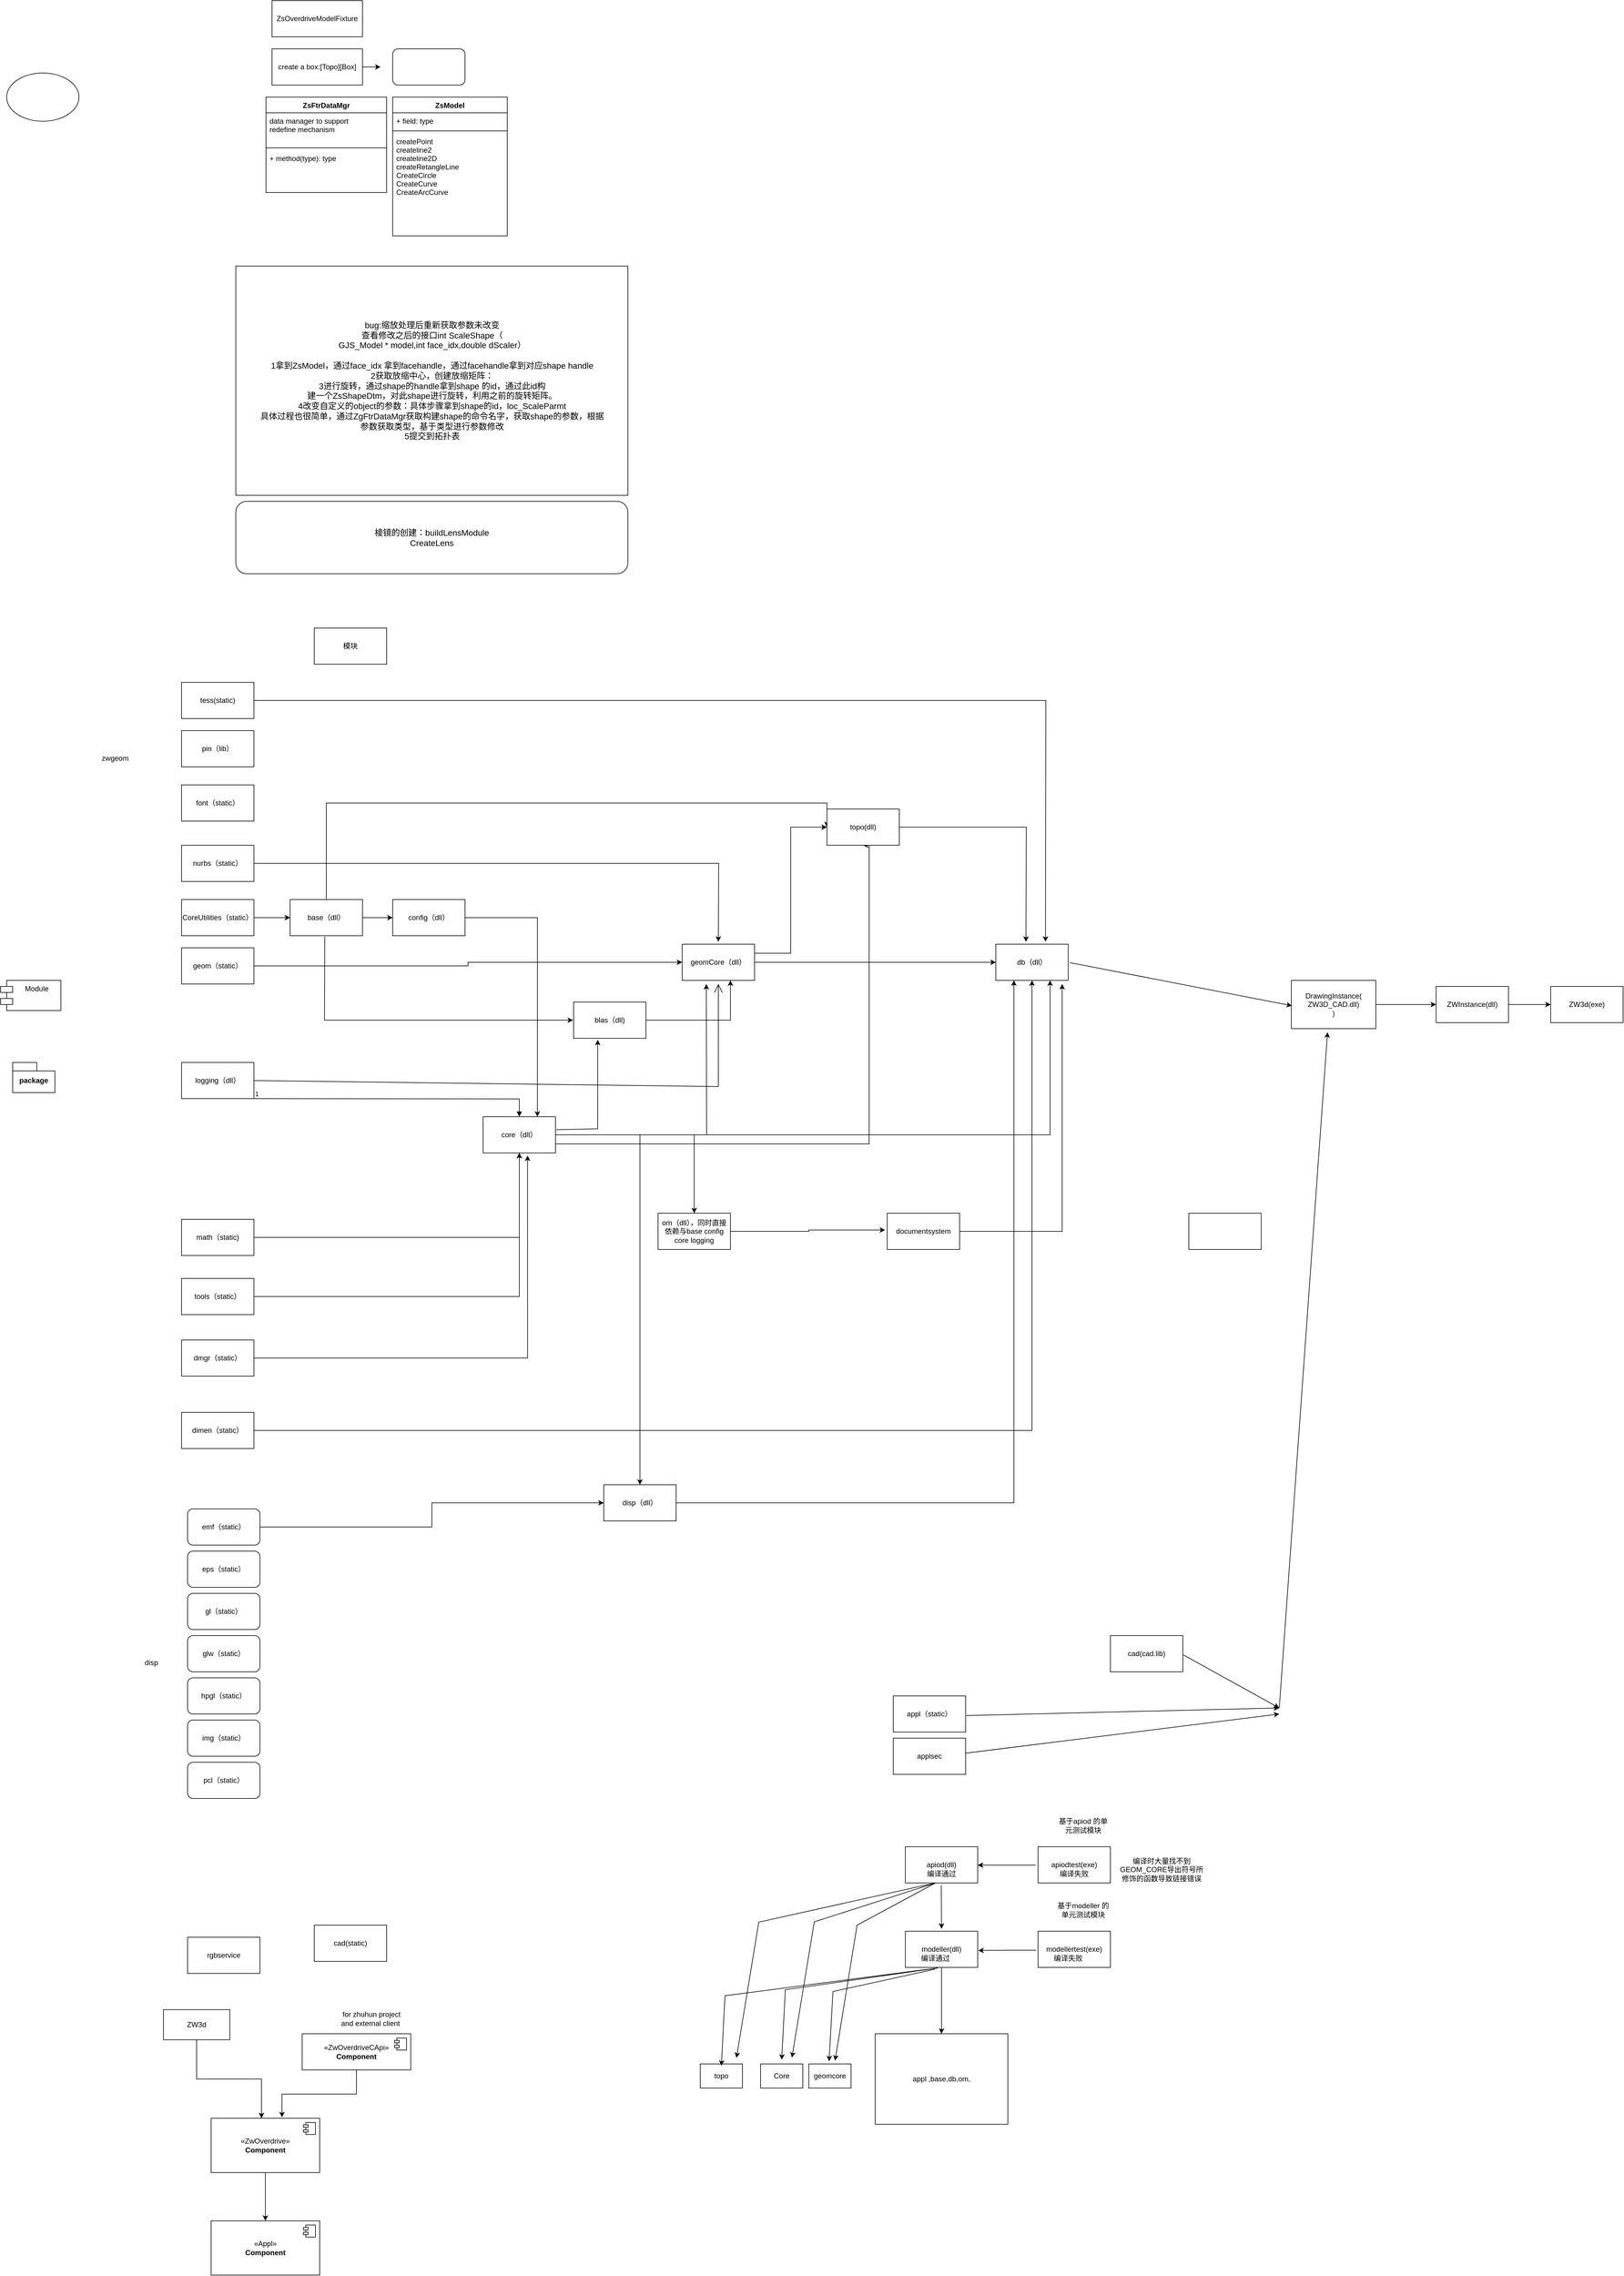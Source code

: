 <mxfile version="26.0.6">
  <diagram name="第 1 页" id="-1O_J7gIZjRPPeXsD_oY">
    <mxGraphModel dx="1877" dy="618" grid="1" gridSize="10" guides="1" tooltips="1" connect="0" arrows="1" fold="1" page="1" pageScale="1" pageWidth="827" pageHeight="1169" math="0" shadow="0">
      <root>
        <mxCell id="0" />
        <mxCell id="1" parent="0" />
        <mxCell id="vMeQBEV2MEf8IKoleRE7-1" value="ZsOverdriveModelFixture" style="rounded=0;whiteSpace=wrap;html=1;" parent="1" vertex="1">
          <mxGeometry x="90" y="160" width="150" height="60" as="geometry" />
        </mxCell>
        <mxCell id="vMeQBEV2MEf8IKoleRE7-3" style="edgeStyle=orthogonalEdgeStyle;rounded=0;orthogonalLoop=1;jettySize=auto;html=1;" parent="1" source="vMeQBEV2MEf8IKoleRE7-2" edge="1">
          <mxGeometry relative="1" as="geometry">
            <mxPoint x="270" y="270" as="targetPoint" />
          </mxGeometry>
        </mxCell>
        <mxCell id="vMeQBEV2MEf8IKoleRE7-2" value="create a box:[Topo][Box]" style="rounded=0;whiteSpace=wrap;html=1;" parent="1" vertex="1">
          <mxGeometry x="90" y="240" width="150" height="60" as="geometry" />
        </mxCell>
        <mxCell id="vMeQBEV2MEf8IKoleRE7-4" value="" style="rounded=1;whiteSpace=wrap;html=1;" parent="1" vertex="1">
          <mxGeometry x="290" y="240" width="120" height="60" as="geometry" />
        </mxCell>
        <mxCell id="vMeQBEV2MEf8IKoleRE7-5" value="ZsModel" style="swimlane;fontStyle=1;align=center;verticalAlign=top;childLayout=stackLayout;horizontal=1;startSize=26;horizontalStack=0;resizeParent=1;resizeParentMax=0;resizeLast=0;collapsible=1;marginBottom=0;" parent="1" vertex="1">
          <mxGeometry x="290" y="320" width="190" height="230" as="geometry" />
        </mxCell>
        <mxCell id="vMeQBEV2MEf8IKoleRE7-6" value="+ field: type" style="text;strokeColor=none;fillColor=none;align=left;verticalAlign=top;spacingLeft=4;spacingRight=4;overflow=hidden;rotatable=0;points=[[0,0.5],[1,0.5]];portConstraint=eastwest;" parent="vMeQBEV2MEf8IKoleRE7-5" vertex="1">
          <mxGeometry y="26" width="190" height="26" as="geometry" />
        </mxCell>
        <mxCell id="vMeQBEV2MEf8IKoleRE7-7" value="" style="line;strokeWidth=1;fillColor=none;align=left;verticalAlign=middle;spacingTop=-1;spacingLeft=3;spacingRight=3;rotatable=0;labelPosition=right;points=[];portConstraint=eastwest;strokeColor=inherit;" parent="vMeQBEV2MEf8IKoleRE7-5" vertex="1">
          <mxGeometry y="52" width="190" height="8" as="geometry" />
        </mxCell>
        <mxCell id="vMeQBEV2MEf8IKoleRE7-8" value="createPoint&#xa;createline2&#xa;createline2D&#xa;createRetangleLine&#xa;CreateCircle&#xa;CreateCurve&#xa;CreateArcCurve&#xa;" style="text;strokeColor=none;fillColor=none;align=left;verticalAlign=top;spacingLeft=4;spacingRight=4;overflow=hidden;rotatable=0;points=[[0,0.5],[1,0.5]];portConstraint=eastwest;" parent="vMeQBEV2MEf8IKoleRE7-5" vertex="1">
          <mxGeometry y="60" width="190" height="170" as="geometry" />
        </mxCell>
        <mxCell id="yt1u8nISmuahpV6TqOAQ-1" value="ZsFtrDataMgr" style="swimlane;fontStyle=1;align=center;verticalAlign=top;childLayout=stackLayout;horizontal=1;startSize=26;horizontalStack=0;resizeParent=1;resizeParentMax=0;resizeLast=0;collapsible=1;marginBottom=0;" parent="1" vertex="1">
          <mxGeometry x="80" y="320" width="200" height="158" as="geometry" />
        </mxCell>
        <mxCell id="yt1u8nISmuahpV6TqOAQ-2" value="data manager to support &#xa;redefine mechanism" style="text;strokeColor=none;fillColor=none;align=left;verticalAlign=top;spacingLeft=4;spacingRight=4;overflow=hidden;rotatable=0;points=[[0,0.5],[1,0.5]];portConstraint=eastwest;" parent="yt1u8nISmuahpV6TqOAQ-1" vertex="1">
          <mxGeometry y="26" width="200" height="54" as="geometry" />
        </mxCell>
        <mxCell id="yt1u8nISmuahpV6TqOAQ-3" value="" style="line;strokeWidth=1;fillColor=none;align=left;verticalAlign=middle;spacingTop=-1;spacingLeft=3;spacingRight=3;rotatable=0;labelPosition=right;points=[];portConstraint=eastwest;strokeColor=inherit;" parent="yt1u8nISmuahpV6TqOAQ-1" vertex="1">
          <mxGeometry y="80" width="200" height="8" as="geometry" />
        </mxCell>
        <mxCell id="yt1u8nISmuahpV6TqOAQ-4" value="+ method(type): type" style="text;strokeColor=none;fillColor=none;align=left;verticalAlign=top;spacingLeft=4;spacingRight=4;overflow=hidden;rotatable=0;points=[[0,0.5],[1,0.5]];portConstraint=eastwest;" parent="yt1u8nISmuahpV6TqOAQ-1" vertex="1">
          <mxGeometry y="88" width="200" height="70" as="geometry" />
        </mxCell>
        <mxCell id="yt1u8nISmuahpV6TqOAQ-5" value="&lt;font style=&quot;font-size: 14px;&quot;&gt;bug:缩放处理后重新获取参数未改变&lt;br&gt;查看修改之后的接口int ScaleShape（&lt;br&gt;GJS_Model * model,int face_idx,double dScaler）&lt;br&gt;&lt;br&gt;1拿到ZsModel，通过face_idx 拿到facehandle，通过facehandle拿到对应shape handle&lt;br&gt;2获取放缩中心，创建放缩矩阵：&lt;br&gt;3进行旋转，通过shape的handle拿到shape 的id，通过此id构&lt;br&gt;建一个ZsShapeDtm，对此shape进行旋转，利用之前的旋转矩阵。&lt;br&gt;4改变自定义的object的参数：具体步骤拿到shape的id，loc_ScaleParmt&lt;br&gt;具体过程也很简单，通过ZgFtrDataMgr获取构建shape的命令名字，获取shape的参数，根据&lt;br&gt;参数获取类型，基于类型进行参数修改&lt;br&gt;5提交到拓扑表&lt;br&gt;&lt;/font&gt;" style="html=1;" parent="1" vertex="1">
          <mxGeometry x="30" y="600" width="650" height="380" as="geometry" />
        </mxCell>
        <mxCell id="yt1u8nISmuahpV6TqOAQ-6" value="棱镜的创建：buildLensModule&lt;br&gt;CreateLens" style="rounded=1;whiteSpace=wrap;html=1;fontSize=14;" parent="1" vertex="1">
          <mxGeometry x="30" y="990" width="650" height="120" as="geometry" />
        </mxCell>
        <mxCell id="h8vXZWkIKEI4oMdLuwox-1" value="模块" style="rounded=0;whiteSpace=wrap;html=1;" parent="1" vertex="1">
          <mxGeometry x="160" y="1200" width="120" height="60" as="geometry" />
        </mxCell>
        <mxCell id="h8vXZWkIKEI4oMdLuwox-2" value="logging（dll）" style="rounded=0;whiteSpace=wrap;html=1;" parent="1" vertex="1">
          <mxGeometry x="-60" y="1920" width="120" height="60" as="geometry" />
        </mxCell>
        <mxCell id="h8vXZWkIKEI4oMdLuwox-41" style="edgeStyle=orthogonalEdgeStyle;rounded=0;orthogonalLoop=1;jettySize=auto;html=1;exitX=1;exitY=0.5;exitDx=0;exitDy=0;" parent="1" source="h8vXZWkIKEI4oMdLuwox-5" edge="1">
          <mxGeometry relative="1" as="geometry">
            <mxPoint x="830" y="1720" as="targetPoint" />
          </mxGeometry>
        </mxCell>
        <mxCell id="h8vXZWkIKEI4oMdLuwox-5" value="nurbs（static）" style="rounded=0;whiteSpace=wrap;html=1;" parent="1" vertex="1">
          <mxGeometry x="-60" y="1560" width="120" height="60" as="geometry" />
        </mxCell>
        <mxCell id="h8vXZWkIKEI4oMdLuwox-8" value="" style="edgeStyle=orthogonalEdgeStyle;rounded=0;orthogonalLoop=1;jettySize=auto;html=1;" parent="1" source="h8vXZWkIKEI4oMdLuwox-6" target="h8vXZWkIKEI4oMdLuwox-7" edge="1">
          <mxGeometry relative="1" as="geometry" />
        </mxCell>
        <mxCell id="h8vXZWkIKEI4oMdLuwox-6" value="CoreUtilities（static）" style="rounded=0;whiteSpace=wrap;html=1;" parent="1" vertex="1">
          <mxGeometry x="-60" y="1650" width="120" height="60" as="geometry" />
        </mxCell>
        <mxCell id="h8vXZWkIKEI4oMdLuwox-33" value="" style="edgeStyle=orthogonalEdgeStyle;rounded=0;orthogonalLoop=1;jettySize=auto;html=1;" parent="1" source="h8vXZWkIKEI4oMdLuwox-7" target="h8vXZWkIKEI4oMdLuwox-28" edge="1">
          <mxGeometry relative="1" as="geometry" />
        </mxCell>
        <mxCell id="WD0VOLjLb8rx63cyiyeR-31" style="edgeStyle=orthogonalEdgeStyle;rounded=0;orthogonalLoop=1;jettySize=auto;html=1;exitX=0.5;exitY=0;exitDx=0;exitDy=0;entryX=0;entryY=0.5;entryDx=0;entryDy=0;" parent="1" source="h8vXZWkIKEI4oMdLuwox-7" target="WD0VOLjLb8rx63cyiyeR-27" edge="1">
          <mxGeometry relative="1" as="geometry">
            <Array as="points">
              <mxPoint x="180" y="1490" />
              <mxPoint x="1010" y="1490" />
            </Array>
          </mxGeometry>
        </mxCell>
        <mxCell id="h8vXZWkIKEI4oMdLuwox-7" value="base（dll）" style="rounded=0;whiteSpace=wrap;html=1;" parent="1" vertex="1">
          <mxGeometry x="120" y="1650" width="120" height="60" as="geometry" />
        </mxCell>
        <mxCell id="h8vXZWkIKEI4oMdLuwox-20" value="" style="edgeStyle=orthogonalEdgeStyle;rounded=0;orthogonalLoop=1;jettySize=auto;html=1;" parent="1" source="h8vXZWkIKEI4oMdLuwox-9" target="h8vXZWkIKEI4oMdLuwox-19" edge="1">
          <mxGeometry relative="1" as="geometry" />
        </mxCell>
        <mxCell id="h8vXZWkIKEI4oMdLuwox-9" value="math（static)" style="rounded=0;whiteSpace=wrap;html=1;" parent="1" vertex="1">
          <mxGeometry x="-60" y="2180" width="120" height="60" as="geometry" />
        </mxCell>
        <mxCell id="h8vXZWkIKEI4oMdLuwox-22" value="" style="edgeStyle=orthogonalEdgeStyle;rounded=0;orthogonalLoop=1;jettySize=auto;html=1;entryX=0.5;entryY=1;entryDx=0;entryDy=0;" parent="1" source="h8vXZWkIKEI4oMdLuwox-10" target="h8vXZWkIKEI4oMdLuwox-19" edge="1">
          <mxGeometry relative="1" as="geometry">
            <mxPoint x="210" y="2130" as="targetPoint" />
          </mxGeometry>
        </mxCell>
        <mxCell id="h8vXZWkIKEI4oMdLuwox-10" value="tools（static）" style="rounded=0;whiteSpace=wrap;html=1;" parent="1" vertex="1">
          <mxGeometry x="-60" y="2278" width="120" height="60" as="geometry" />
        </mxCell>
        <mxCell id="h8vXZWkIKEI4oMdLuwox-24" value="" style="edgeStyle=orthogonalEdgeStyle;rounded=0;orthogonalLoop=1;jettySize=auto;html=1;entryX=0.614;entryY=1.071;entryDx=0;entryDy=0;entryPerimeter=0;" parent="1" source="h8vXZWkIKEI4oMdLuwox-11" target="h8vXZWkIKEI4oMdLuwox-19" edge="1">
          <mxGeometry relative="1" as="geometry">
            <mxPoint x="520" y="2100" as="targetPoint" />
          </mxGeometry>
        </mxCell>
        <mxCell id="h8vXZWkIKEI4oMdLuwox-11" value="dmgr（static）" style="rounded=0;whiteSpace=wrap;html=1;" parent="1" vertex="1">
          <mxGeometry x="-60" y="2380" width="120" height="60" as="geometry" />
        </mxCell>
        <mxCell id="h8vXZWkIKEI4oMdLuwox-37" value="" style="edgeStyle=orthogonalEdgeStyle;rounded=0;orthogonalLoop=1;jettySize=auto;html=1;entryX=0;entryY=0.5;entryDx=0;entryDy=0;" parent="1" source="h8vXZWkIKEI4oMdLuwox-12" target="h8vXZWkIKEI4oMdLuwox-13" edge="1">
          <mxGeometry relative="1" as="geometry">
            <mxPoint x="140" y="1760" as="targetPoint" />
          </mxGeometry>
        </mxCell>
        <mxCell id="h8vXZWkIKEI4oMdLuwox-12" value="geom（static）" style="rounded=0;whiteSpace=wrap;html=1;" parent="1" vertex="1">
          <mxGeometry x="-60" y="1730" width="120" height="60" as="geometry" />
        </mxCell>
        <mxCell id="WD0VOLjLb8rx63cyiyeR-4" value="" style="edgeStyle=orthogonalEdgeStyle;rounded=0;orthogonalLoop=1;jettySize=auto;html=1;" parent="1" source="h8vXZWkIKEI4oMdLuwox-13" target="WD0VOLjLb8rx63cyiyeR-3" edge="1">
          <mxGeometry relative="1" as="geometry" />
        </mxCell>
        <mxCell id="WD0VOLjLb8rx63cyiyeR-30" style="edgeStyle=orthogonalEdgeStyle;rounded=0;orthogonalLoop=1;jettySize=auto;html=1;exitX=1;exitY=0.25;exitDx=0;exitDy=0;entryX=0;entryY=0.5;entryDx=0;entryDy=0;" parent="1" source="h8vXZWkIKEI4oMdLuwox-13" target="WD0VOLjLb8rx63cyiyeR-27" edge="1">
          <mxGeometry relative="1" as="geometry" />
        </mxCell>
        <mxCell id="h8vXZWkIKEI4oMdLuwox-13" value="geomCore（dll）" style="rounded=0;whiteSpace=wrap;html=1;" parent="1" vertex="1">
          <mxGeometry x="770" y="1724" width="120" height="60" as="geometry" />
        </mxCell>
        <mxCell id="h8vXZWkIKEI4oMdLuwox-17" value="" style="edgeStyle=orthogonalEdgeStyle;rounded=0;orthogonalLoop=1;jettySize=auto;html=1;entryX=0.667;entryY=1;entryDx=0;entryDy=0;entryPerimeter=0;" parent="1" source="h8vXZWkIKEI4oMdLuwox-15" target="h8vXZWkIKEI4oMdLuwox-13" edge="1">
          <mxGeometry relative="1" as="geometry">
            <mxPoint x="390" y="1720" as="targetPoint" />
          </mxGeometry>
        </mxCell>
        <mxCell id="h8vXZWkIKEI4oMdLuwox-15" value="blas（dll)" style="rounded=0;whiteSpace=wrap;html=1;" parent="1" vertex="1">
          <mxGeometry x="590" y="1820" width="120" height="60" as="geometry" />
        </mxCell>
        <mxCell id="h8vXZWkIKEI4oMdLuwox-40" style="edgeStyle=orthogonalEdgeStyle;rounded=0;orthogonalLoop=1;jettySize=auto;html=1;exitX=1;exitY=0.5;exitDx=0;exitDy=0;" parent="1" source="h8vXZWkIKEI4oMdLuwox-19" edge="1">
          <mxGeometry relative="1" as="geometry">
            <mxPoint x="810" y="1790" as="targetPoint" />
          </mxGeometry>
        </mxCell>
        <mxCell id="WD0VOLjLb8rx63cyiyeR-2" style="edgeStyle=orthogonalEdgeStyle;rounded=0;orthogonalLoop=1;jettySize=auto;html=1;" parent="1" source="h8vXZWkIKEI4oMdLuwox-19" target="WD0VOLjLb8rx63cyiyeR-1" edge="1">
          <mxGeometry relative="1" as="geometry" />
        </mxCell>
        <mxCell id="WD0VOLjLb8rx63cyiyeR-5" style="edgeStyle=orthogonalEdgeStyle;rounded=0;orthogonalLoop=1;jettySize=auto;html=1;exitX=1;exitY=0.5;exitDx=0;exitDy=0;entryX=0.75;entryY=1;entryDx=0;entryDy=0;" parent="1" source="h8vXZWkIKEI4oMdLuwox-19" target="WD0VOLjLb8rx63cyiyeR-3" edge="1">
          <mxGeometry relative="1" as="geometry">
            <mxPoint x="1030" y="1790.0" as="targetPoint" />
          </mxGeometry>
        </mxCell>
        <mxCell id="WD0VOLjLb8rx63cyiyeR-10" style="edgeStyle=orthogonalEdgeStyle;rounded=0;orthogonalLoop=1;jettySize=auto;html=1;exitX=1;exitY=0.5;exitDx=0;exitDy=0;entryX=0.5;entryY=0;entryDx=0;entryDy=0;" parent="1" source="h8vXZWkIKEI4oMdLuwox-19" target="WD0VOLjLb8rx63cyiyeR-8" edge="1">
          <mxGeometry relative="1" as="geometry" />
        </mxCell>
        <mxCell id="WD0VOLjLb8rx63cyiyeR-29" style="edgeStyle=orthogonalEdgeStyle;rounded=0;orthogonalLoop=1;jettySize=auto;html=1;exitX=1;exitY=0.75;exitDx=0;exitDy=0;entryX=0.5;entryY=1;entryDx=0;entryDy=0;" parent="1" source="h8vXZWkIKEI4oMdLuwox-19" target="WD0VOLjLb8rx63cyiyeR-27" edge="1">
          <mxGeometry relative="1" as="geometry">
            <mxPoint x="1060" y="1570" as="targetPoint" />
            <Array as="points">
              <mxPoint x="1080" y="2055" />
              <mxPoint x="1080" y="1560" />
            </Array>
          </mxGeometry>
        </mxCell>
        <mxCell id="h8vXZWkIKEI4oMdLuwox-19" value="core（dll）" style="rounded=0;whiteSpace=wrap;html=1;" parent="1" vertex="1">
          <mxGeometry x="440" y="2010" width="120" height="60" as="geometry" />
        </mxCell>
        <mxCell id="h8vXZWkIKEI4oMdLuwox-26" value="" style="endArrow=block;endFill=1;html=1;edgeStyle=orthogonalEdgeStyle;align=left;verticalAlign=top;rounded=0;entryX=0.5;entryY=0;entryDx=0;entryDy=0;" parent="1" target="h8vXZWkIKEI4oMdLuwox-19" edge="1">
          <mxGeometry x="-1" relative="1" as="geometry">
            <mxPoint x="60" y="1980" as="sourcePoint" />
            <mxPoint x="220" y="1980" as="targetPoint" />
          </mxGeometry>
        </mxCell>
        <mxCell id="h8vXZWkIKEI4oMdLuwox-27" value="1" style="edgeLabel;resizable=0;html=1;align=left;verticalAlign=bottom;" parent="h8vXZWkIKEI4oMdLuwox-26" connectable="0" vertex="1">
          <mxGeometry x="-1" relative="1" as="geometry" />
        </mxCell>
        <mxCell id="h8vXZWkIKEI4oMdLuwox-35" value="" style="edgeStyle=orthogonalEdgeStyle;rounded=0;orthogonalLoop=1;jettySize=auto;html=1;entryX=0.75;entryY=0;entryDx=0;entryDy=0;" parent="1" source="h8vXZWkIKEI4oMdLuwox-28" target="h8vXZWkIKEI4oMdLuwox-19" edge="1">
          <mxGeometry relative="1" as="geometry">
            <mxPoint x="550" y="2020" as="targetPoint" />
          </mxGeometry>
        </mxCell>
        <mxCell id="h8vXZWkIKEI4oMdLuwox-28" value="config（dll）" style="rounded=0;whiteSpace=wrap;html=1;" parent="1" vertex="1">
          <mxGeometry x="290" y="1650" width="120" height="60" as="geometry" />
        </mxCell>
        <mxCell id="h8vXZWkIKEI4oMdLuwox-39" value="" style="endArrow=open;endFill=1;endSize=12;html=1;rounded=0;exitX=1;exitY=0.5;exitDx=0;exitDy=0;" parent="1" source="h8vXZWkIKEI4oMdLuwox-2" edge="1">
          <mxGeometry width="160" relative="1" as="geometry">
            <mxPoint x="330" y="1930" as="sourcePoint" />
            <mxPoint x="830" y="1790" as="targetPoint" />
            <Array as="points">
              <mxPoint x="830" y="1960" />
            </Array>
          </mxGeometry>
        </mxCell>
        <mxCell id="ahFS29yWS6DuyMkJrLS5-2" value="" style="edgeStyle=orthogonalEdgeStyle;rounded=0;orthogonalLoop=1;jettySize=auto;html=1;entryX=-0.029;entryY=0.462;entryDx=0;entryDy=0;entryPerimeter=0;" parent="1" source="WD0VOLjLb8rx63cyiyeR-1" target="WD0VOLjLb8rx63cyiyeR-23" edge="1">
          <mxGeometry relative="1" as="geometry">
            <mxPoint x="950" y="2200" as="targetPoint" />
          </mxGeometry>
        </mxCell>
        <mxCell id="WD0VOLjLb8rx63cyiyeR-1" value="om（dll），同时直接依赖与base config core logging" style="rounded=0;whiteSpace=wrap;html=1;" parent="1" vertex="1">
          <mxGeometry x="730" y="2170" width="120" height="60" as="geometry" />
        </mxCell>
        <mxCell id="WD0VOLjLb8rx63cyiyeR-3" value="db（dll）" style="whiteSpace=wrap;html=1;rounded=0;" parent="1" vertex="1">
          <mxGeometry x="1290" y="1724" width="120" height="60" as="geometry" />
        </mxCell>
        <mxCell id="WD0VOLjLb8rx63cyiyeR-7" style="edgeStyle=orthogonalEdgeStyle;rounded=0;orthogonalLoop=1;jettySize=auto;html=1;exitX=1;exitY=0.5;exitDx=0;exitDy=0;entryX=0.5;entryY=1;entryDx=0;entryDy=0;" parent="1" source="WD0VOLjLb8rx63cyiyeR-6" target="WD0VOLjLb8rx63cyiyeR-3" edge="1">
          <mxGeometry relative="1" as="geometry">
            <mxPoint x="1030" y="1800.0" as="targetPoint" />
          </mxGeometry>
        </mxCell>
        <mxCell id="WD0VOLjLb8rx63cyiyeR-6" value="dimen（static）" style="rounded=0;whiteSpace=wrap;html=1;" parent="1" vertex="1">
          <mxGeometry x="-60" y="2500" width="120" height="60" as="geometry" />
        </mxCell>
        <mxCell id="WD0VOLjLb8rx63cyiyeR-9" style="edgeStyle=orthogonalEdgeStyle;rounded=0;orthogonalLoop=1;jettySize=auto;html=1;exitX=1;exitY=0.5;exitDx=0;exitDy=0;entryX=0.25;entryY=1;entryDx=0;entryDy=0;" parent="1" source="WD0VOLjLb8rx63cyiyeR-8" target="WD0VOLjLb8rx63cyiyeR-3" edge="1">
          <mxGeometry relative="1" as="geometry">
            <mxPoint x="1030" y="1810" as="targetPoint" />
          </mxGeometry>
        </mxCell>
        <mxCell id="WD0VOLjLb8rx63cyiyeR-8" value="disp（dll）" style="rounded=0;whiteSpace=wrap;html=1;" parent="1" vertex="1">
          <mxGeometry x="640" y="2620" width="120" height="60" as="geometry" />
        </mxCell>
        <mxCell id="WD0VOLjLb8rx63cyiyeR-12" style="edgeStyle=orthogonalEdgeStyle;rounded=0;orthogonalLoop=1;jettySize=auto;html=1;exitX=1;exitY=0.5;exitDx=0;exitDy=0;" parent="1" source="WD0VOLjLb8rx63cyiyeR-11" target="WD0VOLjLb8rx63cyiyeR-8" edge="1">
          <mxGeometry relative="1" as="geometry" />
        </mxCell>
        <mxCell id="WD0VOLjLb8rx63cyiyeR-11" value="emf（static）" style="rounded=1;whiteSpace=wrap;html=1;" parent="1" vertex="1">
          <mxGeometry x="-50" y="2660" width="120" height="60" as="geometry" />
        </mxCell>
        <mxCell id="WD0VOLjLb8rx63cyiyeR-13" value="eps（static）" style="rounded=1;whiteSpace=wrap;html=1;" parent="1" vertex="1">
          <mxGeometry x="-50" y="2730" width="120" height="60" as="geometry" />
        </mxCell>
        <mxCell id="WD0VOLjLb8rx63cyiyeR-14" value="gl（static）" style="rounded=1;whiteSpace=wrap;html=1;" parent="1" vertex="1">
          <mxGeometry x="-50" y="2800" width="120" height="60" as="geometry" />
        </mxCell>
        <mxCell id="WD0VOLjLb8rx63cyiyeR-16" value="glw（static）" style="rounded=1;whiteSpace=wrap;html=1;" parent="1" vertex="1">
          <mxGeometry x="-50" y="2870" width="120" height="60" as="geometry" />
        </mxCell>
        <mxCell id="WD0VOLjLb8rx63cyiyeR-17" value="hpgl（static）" style="rounded=1;whiteSpace=wrap;html=1;" parent="1" vertex="1">
          <mxGeometry x="-50" y="2940" width="120" height="60" as="geometry" />
        </mxCell>
        <mxCell id="WD0VOLjLb8rx63cyiyeR-18" value="img（static）" style="rounded=1;whiteSpace=wrap;html=1;" parent="1" vertex="1">
          <mxGeometry x="-50" y="3010" width="120" height="60" as="geometry" />
        </mxCell>
        <mxCell id="WD0VOLjLb8rx63cyiyeR-19" value="pcl（static）" style="rounded=1;whiteSpace=wrap;html=1;" parent="1" vertex="1">
          <mxGeometry x="-50" y="3080" width="120" height="60" as="geometry" />
        </mxCell>
        <mxCell id="WD0VOLjLb8rx63cyiyeR-22" value="disp" style="text;html=1;strokeColor=none;fillColor=none;align=center;verticalAlign=middle;whiteSpace=wrap;rounded=0;" parent="1" vertex="1">
          <mxGeometry x="-140" y="2900" width="60" height="30" as="geometry" />
        </mxCell>
        <mxCell id="WD0VOLjLb8rx63cyiyeR-23" value="documentsystem" style="rounded=0;whiteSpace=wrap;html=1;" parent="1" vertex="1">
          <mxGeometry x="1110" y="2170" width="120" height="60" as="geometry" />
        </mxCell>
        <mxCell id="WD0VOLjLb8rx63cyiyeR-24" value="font（static）" style="rounded=0;whiteSpace=wrap;html=1;" parent="1" vertex="1">
          <mxGeometry x="-60" y="1460" width="120" height="60" as="geometry" />
        </mxCell>
        <mxCell id="WD0VOLjLb8rx63cyiyeR-25" value="pin（lib）" style="rounded=0;whiteSpace=wrap;html=1;" parent="1" vertex="1">
          <mxGeometry x="-60" y="1370" width="120" height="60" as="geometry" />
        </mxCell>
        <mxCell id="WD0VOLjLb8rx63cyiyeR-34" style="edgeStyle=orthogonalEdgeStyle;rounded=0;orthogonalLoop=1;jettySize=auto;html=1;exitX=1;exitY=0.5;exitDx=0;exitDy=0;" parent="1" source="WD0VOLjLb8rx63cyiyeR-26" edge="1">
          <mxGeometry relative="1" as="geometry">
            <mxPoint x="1372.353" y="1720.0" as="targetPoint" />
          </mxGeometry>
        </mxCell>
        <mxCell id="WD0VOLjLb8rx63cyiyeR-26" value="tess(static)" style="rounded=0;whiteSpace=wrap;html=1;" parent="1" vertex="1">
          <mxGeometry x="-60" y="1290" width="120" height="60" as="geometry" />
        </mxCell>
        <mxCell id="WD0VOLjLb8rx63cyiyeR-33" style="edgeStyle=orthogonalEdgeStyle;rounded=0;orthogonalLoop=1;jettySize=auto;html=1;exitX=1;exitY=0.5;exitDx=0;exitDy=0;" parent="1" source="WD0VOLjLb8rx63cyiyeR-27" edge="1">
          <mxGeometry relative="1" as="geometry">
            <mxPoint x="1340" y="1720.0" as="targetPoint" />
          </mxGeometry>
        </mxCell>
        <mxCell id="WD0VOLjLb8rx63cyiyeR-27" value="topo(dll)" style="rounded=0;whiteSpace=wrap;html=1;" parent="1" vertex="1">
          <mxGeometry x="1010" y="1500" width="120" height="60" as="geometry" />
        </mxCell>
        <mxCell id="WD0VOLjLb8rx63cyiyeR-35" value="zwgeom" style="text;html=1;strokeColor=none;fillColor=none;align=center;verticalAlign=middle;whiteSpace=wrap;rounded=0;" parent="1" vertex="1">
          <mxGeometry x="-200" y="1401" width="60" height="30" as="geometry" />
        </mxCell>
        <mxCell id="lquZL2fxnpSy8sfULwLA-1" value="" style="rounded=0;whiteSpace=wrap;html=1;" parent="1" vertex="1">
          <mxGeometry x="1610" y="2170" width="120" height="60" as="geometry" />
        </mxCell>
        <mxCell id="sl05fwOqfnAp1xRpPxl5-1" value="cad(static)" style="rounded=0;whiteSpace=wrap;html=1;" parent="1" vertex="1">
          <mxGeometry x="160" y="3350" width="120" height="60" as="geometry" />
        </mxCell>
        <mxCell id="sl05fwOqfnAp1xRpPxl5-2" value="rgbservice" style="rounded=0;whiteSpace=wrap;html=1;" parent="1" vertex="1">
          <mxGeometry x="-50" y="3370" width="120" height="60" as="geometry" />
        </mxCell>
        <mxCell id="6mDI3OhpWZzd0p22wOLu-1" value="appl（static）" style="rounded=0;whiteSpace=wrap;html=1;" parent="1" vertex="1">
          <mxGeometry x="1120" y="2970" width="120" height="60" as="geometry" />
        </mxCell>
        <mxCell id="6mDI3OhpWZzd0p22wOLu-2" value="applsec" style="rounded=0;whiteSpace=wrap;html=1;" parent="1" vertex="1">
          <mxGeometry x="1120" y="3040" width="120" height="60" as="geometry" />
        </mxCell>
        <mxCell id="8CcA_JuzjkeTqlIGiyvU-1" value="" style="endArrow=classic;html=1;rounded=0;exitX=1.013;exitY=0.358;exitDx=0;exitDy=0;exitPerimeter=0;entryX=0.333;entryY=1.042;entryDx=0;entryDy=0;entryPerimeter=0;" parent="1" source="h8vXZWkIKEI4oMdLuwox-19" target="h8vXZWkIKEI4oMdLuwox-15" edge="1">
          <mxGeometry width="50" height="50" relative="1" as="geometry">
            <mxPoint x="420" y="1990" as="sourcePoint" />
            <mxPoint x="470" y="1940" as="targetPoint" />
            <Array as="points">
              <mxPoint x="630" y="2030" />
            </Array>
          </mxGeometry>
        </mxCell>
        <mxCell id="8CcA_JuzjkeTqlIGiyvU-2" value="" style="endArrow=classic;html=1;rounded=0;exitX=0.479;exitY=1.025;exitDx=0;exitDy=0;exitPerimeter=0;entryX=-0.008;entryY=0.5;entryDx=0;entryDy=0;entryPerimeter=0;" parent="1" source="h8vXZWkIKEI4oMdLuwox-7" target="h8vXZWkIKEI4oMdLuwox-15" edge="1">
          <mxGeometry width="50" height="50" relative="1" as="geometry">
            <mxPoint x="420" y="1990" as="sourcePoint" />
            <mxPoint x="470" y="1940" as="targetPoint" />
            <Array as="points">
              <mxPoint x="177" y="1850" />
            </Array>
          </mxGeometry>
        </mxCell>
        <mxCell id="ahFS29yWS6DuyMkJrLS5-3" value="" style="endArrow=classic;html=1;rounded=0;exitX=1;exitY=0.5;exitDx=0;exitDy=0;exitPerimeter=0;" parent="1" source="WD0VOLjLb8rx63cyiyeR-23" edge="1">
          <mxGeometry width="50" height="50" relative="1" as="geometry">
            <mxPoint x="1150" y="2080" as="sourcePoint" />
            <mxPoint x="1400" y="1790" as="targetPoint" />
            <Array as="points">
              <mxPoint x="1400" y="2200" />
            </Array>
          </mxGeometry>
        </mxCell>
        <mxCell id="vSPQ-qDAylMsSPFDbHfD-1" value="" style="ellipse;whiteSpace=wrap;html=1;" parent="1" vertex="1">
          <mxGeometry x="-350" y="280" width="120" height="80" as="geometry" />
        </mxCell>
        <mxCell id="CCGMqp9EOQj2q103GPxQ-3" value="" style="edgeStyle=orthogonalEdgeStyle;rounded=0;orthogonalLoop=1;jettySize=auto;html=1;exitX=-0.025;exitY=0.525;exitDx=0;exitDy=0;exitPerimeter=0;entryX=1.008;entryY=0.533;entryDx=0;entryDy=0;entryPerimeter=0;" parent="1" source="CCGMqp9EOQj2q103GPxQ-2" target="CCGMqp9EOQj2q103GPxQ-1" edge="1">
          <mxGeometry relative="1" as="geometry">
            <mxPoint x="1300" y="3490" as="targetPoint" />
          </mxGeometry>
        </mxCell>
        <mxCell id="CCGMqp9EOQj2q103GPxQ-11" value="" style="edgeStyle=orthogonalEdgeStyle;rounded=0;orthogonalLoop=1;jettySize=auto;html=1;" parent="1" source="CCGMqp9EOQj2q103GPxQ-1" target="CCGMqp9EOQj2q103GPxQ-10" edge="1">
          <mxGeometry relative="1" as="geometry" />
        </mxCell>
        <mxCell id="CCGMqp9EOQj2q103GPxQ-1" value="modeller(dll)" style="rounded=0;whiteSpace=wrap;html=1;" parent="1" vertex="1">
          <mxGeometry x="1140" y="3360" width="120" height="60" as="geometry" />
        </mxCell>
        <mxCell id="CCGMqp9EOQj2q103GPxQ-2" value="modellertest(exe)" style="rounded=0;whiteSpace=wrap;html=1;" parent="1" vertex="1">
          <mxGeometry x="1360" y="3360" width="120" height="60" as="geometry" />
        </mxCell>
        <mxCell id="CCGMqp9EOQj2q103GPxQ-4" value="apiod(dll)" style="rounded=0;whiteSpace=wrap;html=1;" parent="1" vertex="1">
          <mxGeometry x="1140" y="3220" width="120" height="60" as="geometry" />
        </mxCell>
        <mxCell id="CCGMqp9EOQj2q103GPxQ-6" value="" style="endArrow=classic;html=1;rounded=0;exitX=0.496;exitY=1.067;exitDx=0;exitDy=0;exitPerimeter=0;entryX=0.5;entryY=-0.067;entryDx=0;entryDy=0;entryPerimeter=0;" parent="1" source="CCGMqp9EOQj2q103GPxQ-4" target="CCGMqp9EOQj2q103GPxQ-1" edge="1">
          <mxGeometry width="50" height="50" relative="1" as="geometry">
            <mxPoint x="1210" y="3470" as="sourcePoint" />
            <mxPoint x="1260" y="3420" as="targetPoint" />
          </mxGeometry>
        </mxCell>
        <mxCell id="CCGMqp9EOQj2q103GPxQ-7" value="apiodtest(exe)" style="rounded=0;whiteSpace=wrap;html=1;" parent="1" vertex="1">
          <mxGeometry x="1360" y="3220" width="120" height="60" as="geometry" />
        </mxCell>
        <mxCell id="CCGMqp9EOQj2q103GPxQ-9" value="" style="edgeStyle=orthogonalEdgeStyle;rounded=0;orthogonalLoop=1;jettySize=auto;html=1;exitX=-0.025;exitY=0.525;exitDx=0;exitDy=0;exitPerimeter=0;entryX=1.008;entryY=0.533;entryDx=0;entryDy=0;entryPerimeter=0;" parent="1" edge="1">
          <mxGeometry relative="1" as="geometry">
            <mxPoint x="1356.04" y="3250.5" as="sourcePoint" />
            <mxPoint x="1260.04" y="3250.5" as="targetPoint" />
          </mxGeometry>
        </mxCell>
        <mxCell id="CCGMqp9EOQj2q103GPxQ-10" value="appl ,base,db,om," style="whiteSpace=wrap;html=1;rounded=0;" parent="1" vertex="1">
          <mxGeometry x="1090" y="3530" width="220" height="150" as="geometry" />
        </mxCell>
        <mxCell id="ZtImn2mYXlgXaB_t8IYS-1" value="编译通过" style="text;html=1;align=center;verticalAlign=middle;whiteSpace=wrap;rounded=0;" parent="1" vertex="1">
          <mxGeometry x="1160" y="3390" width="60" height="30" as="geometry" />
        </mxCell>
        <mxCell id="ZtImn2mYXlgXaB_t8IYS-2" value="编译通过" style="text;html=1;align=center;verticalAlign=middle;whiteSpace=wrap;rounded=0;" parent="1" vertex="1">
          <mxGeometry x="1170" y="3250" width="60" height="30" as="geometry" />
        </mxCell>
        <mxCell id="ZtImn2mYXlgXaB_t8IYS-3" value="编译失败" style="text;html=1;align=center;verticalAlign=middle;whiteSpace=wrap;rounded=0;" parent="1" vertex="1">
          <mxGeometry x="1390" y="3250" width="60" height="30" as="geometry" />
        </mxCell>
        <mxCell id="ZtImn2mYXlgXaB_t8IYS-4" value="编译失败" style="text;html=1;align=center;verticalAlign=middle;whiteSpace=wrap;rounded=0;" parent="1" vertex="1">
          <mxGeometry x="1380" y="3390" width="60" height="30" as="geometry" />
        </mxCell>
        <mxCell id="ZtImn2mYXlgXaB_t8IYS-5" value="topo" style="rounded=0;whiteSpace=wrap;html=1;" parent="1" vertex="1">
          <mxGeometry x="800" y="3580" width="70" height="40" as="geometry" />
        </mxCell>
        <mxCell id="ZtImn2mYXlgXaB_t8IYS-6" value="Core" style="rounded=0;whiteSpace=wrap;html=1;" parent="1" vertex="1">
          <mxGeometry x="900" y="3580" width="70" height="40" as="geometry" />
        </mxCell>
        <mxCell id="ZtImn2mYXlgXaB_t8IYS-7" value="geomcore" style="rounded=0;whiteSpace=wrap;html=1;" parent="1" vertex="1">
          <mxGeometry x="980" y="3580" width="70" height="40" as="geometry" />
        </mxCell>
        <mxCell id="ZtImn2mYXlgXaB_t8IYS-8" value="" style="endArrow=classic;html=1;rounded=0;exitX=0.483;exitY=1.1;exitDx=0;exitDy=0;exitPerimeter=0;entryX=0.479;entryY=-0.112;entryDx=0;entryDy=0;entryPerimeter=0;" parent="1" source="ZtImn2mYXlgXaB_t8IYS-1" target="ZtImn2mYXlgXaB_t8IYS-7" edge="1">
          <mxGeometry width="50" height="50" relative="1" as="geometry">
            <mxPoint x="900" y="3500" as="sourcePoint" />
            <mxPoint x="950" y="3450" as="targetPoint" />
            <Array as="points">
              <mxPoint x="1020" y="3460" />
            </Array>
          </mxGeometry>
        </mxCell>
        <mxCell id="ZtImn2mYXlgXaB_t8IYS-9" value="" style="endArrow=classic;html=1;rounded=0;exitX=0.567;exitY=1.033;exitDx=0;exitDy=0;exitPerimeter=0;entryX=0.479;entryY=-0.112;entryDx=0;entryDy=0;entryPerimeter=0;" parent="1" source="ZtImn2mYXlgXaB_t8IYS-1" edge="1">
          <mxGeometry width="50" height="50" relative="1" as="geometry">
            <mxPoint x="1110.02" y="3420" as="sourcePoint" />
            <mxPoint x="935.02" y="3573" as="targetPoint" />
            <Array as="points">
              <mxPoint x="941.02" y="3457" />
            </Array>
          </mxGeometry>
        </mxCell>
        <mxCell id="ZtImn2mYXlgXaB_t8IYS-10" value="" style="endArrow=classic;html=1;rounded=0;exitX=0.442;exitY=1.017;exitDx=0;exitDy=0;exitPerimeter=0;entryX=0.479;entryY=-0.112;entryDx=0;entryDy=0;entryPerimeter=0;" parent="1" source="CCGMqp9EOQj2q103GPxQ-1" edge="1">
          <mxGeometry width="50" height="50" relative="1" as="geometry">
            <mxPoint x="1010" y="3430" as="sourcePoint" />
            <mxPoint x="835" y="3583" as="targetPoint" />
            <Array as="points">
              <mxPoint x="841" y="3467" />
            </Array>
          </mxGeometry>
        </mxCell>
        <mxCell id="ZtImn2mYXlgXaB_t8IYS-11" value="" style="endArrow=classic;html=1;rounded=0;entryX=0.621;entryY=-0.137;entryDx=0;entryDy=0;entryPerimeter=0;" parent="1" target="ZtImn2mYXlgXaB_t8IYS-7" edge="1">
          <mxGeometry width="50" height="50" relative="1" as="geometry">
            <mxPoint x="1190" y="3280" as="sourcePoint" />
            <mxPoint x="1060" y="3510" as="targetPoint" />
            <Array as="points">
              <mxPoint x="1060" y="3350" />
            </Array>
          </mxGeometry>
        </mxCell>
        <mxCell id="ZtImn2mYXlgXaB_t8IYS-12" value="" style="endArrow=classic;html=1;rounded=0;entryX=0.621;entryY=-0.137;entryDx=0;entryDy=0;entryPerimeter=0;" parent="1" edge="1">
          <mxGeometry width="50" height="50" relative="1" as="geometry">
            <mxPoint x="1190" y="3280" as="sourcePoint" />
            <mxPoint x="952" y="3569.51" as="targetPoint" />
            <Array as="points">
              <mxPoint x="989" y="3344.51" />
            </Array>
          </mxGeometry>
        </mxCell>
        <mxCell id="ZtImn2mYXlgXaB_t8IYS-13" value="" style="endArrow=classic;html=1;rounded=0;entryX=0.621;entryY=-0.137;entryDx=0;entryDy=0;entryPerimeter=0;" parent="1" edge="1">
          <mxGeometry width="50" height="50" relative="1" as="geometry">
            <mxPoint x="1190" y="3280" as="sourcePoint" />
            <mxPoint x="860" y="3570" as="targetPoint" />
            <Array as="points">
              <mxPoint x="897" y="3345" />
            </Array>
          </mxGeometry>
        </mxCell>
        <mxCell id="ZtImn2mYXlgXaB_t8IYS-14" value="编译时大量找不到GEOM_CORE导出符号所修饰的函数导致链接错误" style="text;html=1;align=center;verticalAlign=middle;whiteSpace=wrap;rounded=0;" parent="1" vertex="1">
          <mxGeometry x="1490" y="3235" width="150" height="45" as="geometry" />
        </mxCell>
        <mxCell id="ZtImn2mYXlgXaB_t8IYS-15" value="基于apiod 的单元测试模块" style="text;html=1;align=center;verticalAlign=middle;whiteSpace=wrap;rounded=0;" parent="1" vertex="1">
          <mxGeometry x="1390" y="3170" width="90" height="30" as="geometry" />
        </mxCell>
        <mxCell id="ZtImn2mYXlgXaB_t8IYS-16" value="基于modeller 的单元测试模块" style="text;html=1;align=center;verticalAlign=middle;whiteSpace=wrap;rounded=0;" parent="1" vertex="1">
          <mxGeometry x="1390" y="3310" width="90" height="30" as="geometry" />
        </mxCell>
        <mxCell id="fPAziwFGXQKSX9c0B8e3-1" value="ZW3d(exe)" style="rounded=0;whiteSpace=wrap;html=1;" parent="1" vertex="1">
          <mxGeometry x="2210" y="1794" width="120" height="60" as="geometry" />
        </mxCell>
        <mxCell id="fPAziwFGXQKSX9c0B8e3-3" value="" style="edgeStyle=orthogonalEdgeStyle;rounded=0;orthogonalLoop=1;jettySize=auto;html=1;" parent="1" source="fPAziwFGXQKSX9c0B8e3-2" target="fPAziwFGXQKSX9c0B8e3-1" edge="1">
          <mxGeometry relative="1" as="geometry" />
        </mxCell>
        <mxCell id="fPAziwFGXQKSX9c0B8e3-2" value="ZWInstance(dll&lt;span style=&quot;background-color: initial;&quot;&gt;)&lt;/span&gt;" style="rounded=0;whiteSpace=wrap;html=1;" parent="1" vertex="1">
          <mxGeometry x="2020" y="1794" width="120" height="60" as="geometry" />
        </mxCell>
        <mxCell id="fPAziwFGXQKSX9c0B8e3-6" value="" style="edgeStyle=orthogonalEdgeStyle;rounded=0;orthogonalLoop=1;jettySize=auto;html=1;" parent="1" source="fPAziwFGXQKSX9c0B8e3-4" target="fPAziwFGXQKSX9c0B8e3-2" edge="1">
          <mxGeometry relative="1" as="geometry" />
        </mxCell>
        <mxCell id="fPAziwFGXQKSX9c0B8e3-4" value="DrawingInstance(&lt;br&gt;ZW3D_CAD.dll)&lt;div&gt;)&lt;/div&gt;" style="whiteSpace=wrap;html=1;rounded=0;" parent="1" vertex="1">
          <mxGeometry x="1780" y="1784" width="140" height="80" as="geometry" />
        </mxCell>
        <mxCell id="fPAziwFGXQKSX9c0B8e3-7" value="" style="endArrow=classic;html=1;rounded=0;exitX=1.008;exitY=0.542;exitDx=0;exitDy=0;exitPerimeter=0;" parent="1" source="6mDI3OhpWZzd0p22wOLu-1" edge="1">
          <mxGeometry width="50" height="50" relative="1" as="geometry">
            <mxPoint x="1140" y="2910" as="sourcePoint" />
            <mxPoint x="1760" y="2990" as="targetPoint" />
          </mxGeometry>
        </mxCell>
        <mxCell id="fPAziwFGXQKSX9c0B8e3-8" value="" style="endArrow=classic;html=1;rounded=0;" parent="1" edge="1">
          <mxGeometry width="50" height="50" relative="1" as="geometry">
            <mxPoint x="1760" y="2990" as="sourcePoint" />
            <mxPoint x="1840" y="1870" as="targetPoint" />
          </mxGeometry>
        </mxCell>
        <mxCell id="fPAziwFGXQKSX9c0B8e3-9" value="" style="endArrow=classic;html=1;rounded=0;exitX=0.994;exitY=0.417;exitDx=0;exitDy=0;exitPerimeter=0;" parent="1" source="6mDI3OhpWZzd0p22wOLu-2" edge="1">
          <mxGeometry width="50" height="50" relative="1" as="geometry">
            <mxPoint x="1950" y="2360" as="sourcePoint" />
            <mxPoint x="1760" y="3000" as="targetPoint" />
          </mxGeometry>
        </mxCell>
        <mxCell id="pIri72yYv4wiX42fGnUZ-1" value="Module" style="shape=module;align=left;spacingLeft=20;align=center;verticalAlign=top;whiteSpace=wrap;html=1;" parent="1" vertex="1">
          <mxGeometry x="-360" y="1784" width="100" height="50" as="geometry" />
        </mxCell>
        <mxCell id="pIri72yYv4wiX42fGnUZ-2" value="package" style="shape=folder;fontStyle=1;spacingTop=10;tabWidth=40;tabHeight=14;tabPosition=left;html=1;whiteSpace=wrap;" parent="1" vertex="1">
          <mxGeometry x="-340" y="1920" width="70" height="50" as="geometry" />
        </mxCell>
        <mxCell id="FkrX2VjCPJ3TeeKKDkOr-1" value="cad(cad.lib)" style="rounded=0;whiteSpace=wrap;html=1;" parent="1" vertex="1">
          <mxGeometry x="1480" y="2870" width="120" height="60" as="geometry" />
        </mxCell>
        <mxCell id="FkrX2VjCPJ3TeeKKDkOr-2" value="" style="endArrow=classic;html=1;rounded=0;exitX=1.008;exitY=0.533;exitDx=0;exitDy=0;exitPerimeter=0;" parent="1" source="FkrX2VjCPJ3TeeKKDkOr-1" edge="1">
          <mxGeometry width="50" height="50" relative="1" as="geometry">
            <mxPoint x="1680" y="2900" as="sourcePoint" />
            <mxPoint x="1760" y="2990" as="targetPoint" />
          </mxGeometry>
        </mxCell>
        <mxCell id="WZM6UhNWopmeepsqGIoj-1" value="" style="endArrow=classic;html=1;rounded=0;exitX=1.021;exitY=0.508;exitDx=0;exitDy=0;exitPerimeter=0;entryX=0.007;entryY=0.525;entryDx=0;entryDy=0;entryPerimeter=0;" parent="1" source="WD0VOLjLb8rx63cyiyeR-3" target="fPAziwFGXQKSX9c0B8e3-4" edge="1">
          <mxGeometry width="50" height="50" relative="1" as="geometry">
            <mxPoint x="1530" y="1910" as="sourcePoint" />
            <mxPoint x="1580" y="1860" as="targetPoint" />
          </mxGeometry>
        </mxCell>
        <mxCell id="iiO8oR7OkS9ya7MbqqK7-1" value="" style="edgeStyle=orthogonalEdgeStyle;rounded=0;orthogonalLoop=1;jettySize=auto;html=1;" edge="1" parent="1" source="iiO8oR7OkS9ya7MbqqK7-2" target="iiO8oR7OkS9ya7MbqqK7-4">
          <mxGeometry relative="1" as="geometry" />
        </mxCell>
        <mxCell id="iiO8oR7OkS9ya7MbqqK7-2" value="«ZwOverdrive»&lt;br&gt;&lt;b&gt;Component&lt;/b&gt;" style="html=1;dropTarget=0;whiteSpace=wrap;" vertex="1" parent="1">
          <mxGeometry x="-11" y="3670" width="180" height="90" as="geometry" />
        </mxCell>
        <mxCell id="iiO8oR7OkS9ya7MbqqK7-3" value="" style="shape=module;jettyWidth=8;jettyHeight=4;" vertex="1" parent="iiO8oR7OkS9ya7MbqqK7-2">
          <mxGeometry x="1" width="20" height="20" relative="1" as="geometry">
            <mxPoint x="-27" y="7" as="offset" />
          </mxGeometry>
        </mxCell>
        <mxCell id="iiO8oR7OkS9ya7MbqqK7-4" value="«Appl»&lt;br&gt;&lt;b&gt;Component&lt;/b&gt;" style="html=1;dropTarget=0;whiteSpace=wrap;" vertex="1" parent="1">
          <mxGeometry x="-11" y="3840" width="180" height="90" as="geometry" />
        </mxCell>
        <mxCell id="iiO8oR7OkS9ya7MbqqK7-5" value="" style="shape=module;jettyWidth=8;jettyHeight=4;" vertex="1" parent="iiO8oR7OkS9ya7MbqqK7-4">
          <mxGeometry x="1" width="20" height="20" relative="1" as="geometry">
            <mxPoint x="-27" y="7" as="offset" />
          </mxGeometry>
        </mxCell>
        <mxCell id="iiO8oR7OkS9ya7MbqqK7-6" value="" style="edgeStyle=orthogonalEdgeStyle;rounded=0;orthogonalLoop=1;jettySize=auto;html=1;entryX=0.464;entryY=0;entryDx=0;entryDy=0;entryPerimeter=0;" edge="1" parent="1" source="iiO8oR7OkS9ya7MbqqK7-7" target="iiO8oR7OkS9ya7MbqqK7-2">
          <mxGeometry relative="1" as="geometry">
            <mxPoint x="44" y="3625" as="targetPoint" />
          </mxGeometry>
        </mxCell>
        <mxCell id="iiO8oR7OkS9ya7MbqqK7-7" value="ZW3d" style="html=1;whiteSpace=wrap;" vertex="1" parent="1">
          <mxGeometry x="-90" y="3490" width="110" height="50" as="geometry" />
        </mxCell>
        <mxCell id="iiO8oR7OkS9ya7MbqqK7-8" value="" style="edgeStyle=orthogonalEdgeStyle;rounded=0;orthogonalLoop=1;jettySize=auto;html=1;entryX=0.653;entryY=-0.017;entryDx=0;entryDy=0;entryPerimeter=0;" edge="1" parent="1" source="iiO8oR7OkS9ya7MbqqK7-9" target="iiO8oR7OkS9ya7MbqqK7-2">
          <mxGeometry relative="1" as="geometry">
            <mxPoint x="230" y="3670" as="targetPoint" />
          </mxGeometry>
        </mxCell>
        <mxCell id="iiO8oR7OkS9ya7MbqqK7-9" value="«ZwOverdriveCApi»&lt;br&gt;&lt;b&gt;Component&lt;/b&gt;" style="html=1;dropTarget=0;whiteSpace=wrap;" vertex="1" parent="1">
          <mxGeometry x="140" y="3530" width="180" height="60" as="geometry" />
        </mxCell>
        <mxCell id="iiO8oR7OkS9ya7MbqqK7-10" value="" style="shape=module;jettyWidth=8;jettyHeight=4;" vertex="1" parent="iiO8oR7OkS9ya7MbqqK7-9">
          <mxGeometry x="1" width="20" height="20" relative="1" as="geometry">
            <mxPoint x="-27" y="7" as="offset" />
          </mxGeometry>
        </mxCell>
        <mxCell id="iiO8oR7OkS9ya7MbqqK7-11" value="for zhuhun project and&amp;nbsp;external client&amp;nbsp;" style="text;html=1;align=center;verticalAlign=middle;whiteSpace=wrap;rounded=0;" vertex="1" parent="1">
          <mxGeometry x="190" y="3490" width="130" height="30" as="geometry" />
        </mxCell>
      </root>
    </mxGraphModel>
  </diagram>
</mxfile>
